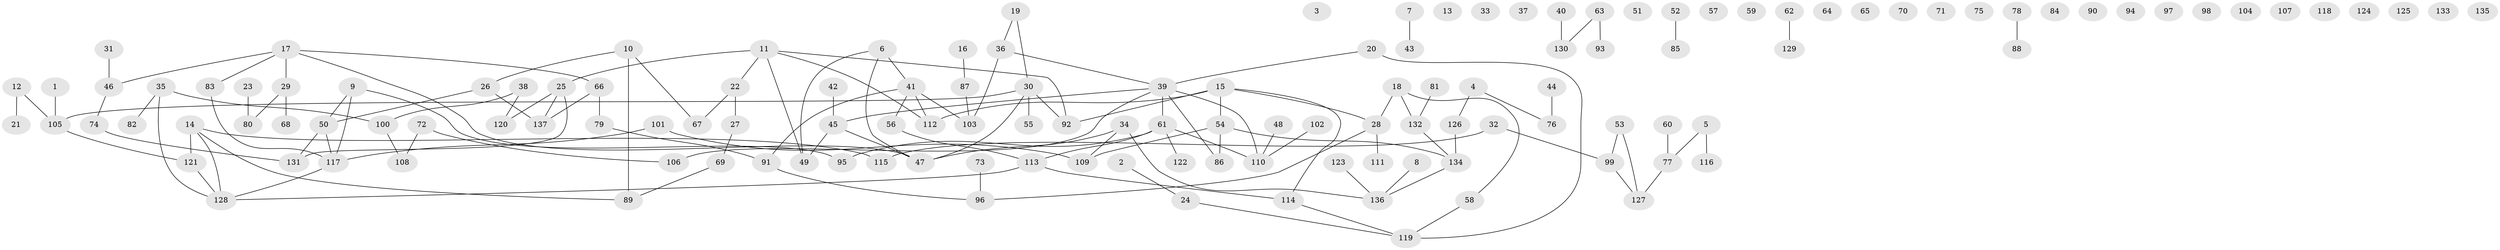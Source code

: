 // coarse degree distribution, {4: 0.05970149253731343, 1: 0.22388059701492538, 0: 0.417910447761194, 5: 0.04477611940298507, 6: 0.04477611940298507, 11: 0.014925373134328358, 12: 0.014925373134328358, 3: 0.07462686567164178, 2: 0.08955223880597014, 8: 0.014925373134328358}
// Generated by graph-tools (version 1.1) at 2025/16/03/04/25 18:16:35]
// undirected, 137 vertices, 140 edges
graph export_dot {
graph [start="1"]
  node [color=gray90,style=filled];
  1;
  2;
  3;
  4;
  5;
  6;
  7;
  8;
  9;
  10;
  11;
  12;
  13;
  14;
  15;
  16;
  17;
  18;
  19;
  20;
  21;
  22;
  23;
  24;
  25;
  26;
  27;
  28;
  29;
  30;
  31;
  32;
  33;
  34;
  35;
  36;
  37;
  38;
  39;
  40;
  41;
  42;
  43;
  44;
  45;
  46;
  47;
  48;
  49;
  50;
  51;
  52;
  53;
  54;
  55;
  56;
  57;
  58;
  59;
  60;
  61;
  62;
  63;
  64;
  65;
  66;
  67;
  68;
  69;
  70;
  71;
  72;
  73;
  74;
  75;
  76;
  77;
  78;
  79;
  80;
  81;
  82;
  83;
  84;
  85;
  86;
  87;
  88;
  89;
  90;
  91;
  92;
  93;
  94;
  95;
  96;
  97;
  98;
  99;
  100;
  101;
  102;
  103;
  104;
  105;
  106;
  107;
  108;
  109;
  110;
  111;
  112;
  113;
  114;
  115;
  116;
  117;
  118;
  119;
  120;
  121;
  122;
  123;
  124;
  125;
  126;
  127;
  128;
  129;
  130;
  131;
  132;
  133;
  134;
  135;
  136;
  137;
  1 -- 105;
  2 -- 24;
  4 -- 76;
  4 -- 126;
  5 -- 77;
  5 -- 116;
  6 -- 41;
  6 -- 47;
  6 -- 49;
  7 -- 43;
  8 -- 136;
  9 -- 50;
  9 -- 95;
  9 -- 117;
  10 -- 26;
  10 -- 67;
  10 -- 89;
  11 -- 22;
  11 -- 25;
  11 -- 49;
  11 -- 92;
  11 -- 112;
  12 -- 21;
  12 -- 105;
  14 -- 89;
  14 -- 115;
  14 -- 121;
  14 -- 128;
  15 -- 28;
  15 -- 54;
  15 -- 92;
  15 -- 112;
  15 -- 114;
  16 -- 87;
  17 -- 29;
  17 -- 46;
  17 -- 47;
  17 -- 66;
  17 -- 83;
  18 -- 28;
  18 -- 58;
  18 -- 132;
  19 -- 30;
  19 -- 36;
  20 -- 39;
  20 -- 119;
  22 -- 27;
  22 -- 67;
  23 -- 80;
  24 -- 119;
  25 -- 120;
  25 -- 131;
  25 -- 137;
  26 -- 50;
  26 -- 137;
  27 -- 69;
  28 -- 96;
  28 -- 111;
  29 -- 68;
  29 -- 80;
  30 -- 47;
  30 -- 55;
  30 -- 92;
  30 -- 105;
  31 -- 46;
  32 -- 99;
  32 -- 115;
  34 -- 47;
  34 -- 109;
  34 -- 136;
  35 -- 82;
  35 -- 100;
  35 -- 128;
  36 -- 39;
  36 -- 103;
  38 -- 100;
  38 -- 120;
  39 -- 45;
  39 -- 61;
  39 -- 86;
  39 -- 106;
  39 -- 110;
  40 -- 130;
  41 -- 56;
  41 -- 91;
  41 -- 103;
  41 -- 112;
  42 -- 45;
  44 -- 76;
  45 -- 47;
  45 -- 49;
  46 -- 74;
  48 -- 110;
  50 -- 117;
  50 -- 131;
  52 -- 85;
  53 -- 99;
  53 -- 127;
  54 -- 86;
  54 -- 109;
  54 -- 134;
  56 -- 113;
  58 -- 119;
  60 -- 77;
  61 -- 95;
  61 -- 110;
  61 -- 113;
  61 -- 122;
  62 -- 129;
  63 -- 93;
  63 -- 130;
  66 -- 79;
  66 -- 137;
  69 -- 89;
  72 -- 106;
  72 -- 108;
  73 -- 96;
  74 -- 131;
  77 -- 127;
  78 -- 88;
  79 -- 91;
  81 -- 132;
  83 -- 117;
  87 -- 103;
  91 -- 96;
  99 -- 127;
  100 -- 108;
  101 -- 109;
  101 -- 117;
  102 -- 110;
  105 -- 121;
  113 -- 114;
  113 -- 128;
  114 -- 119;
  117 -- 128;
  121 -- 128;
  123 -- 136;
  126 -- 134;
  132 -- 134;
  134 -- 136;
}
